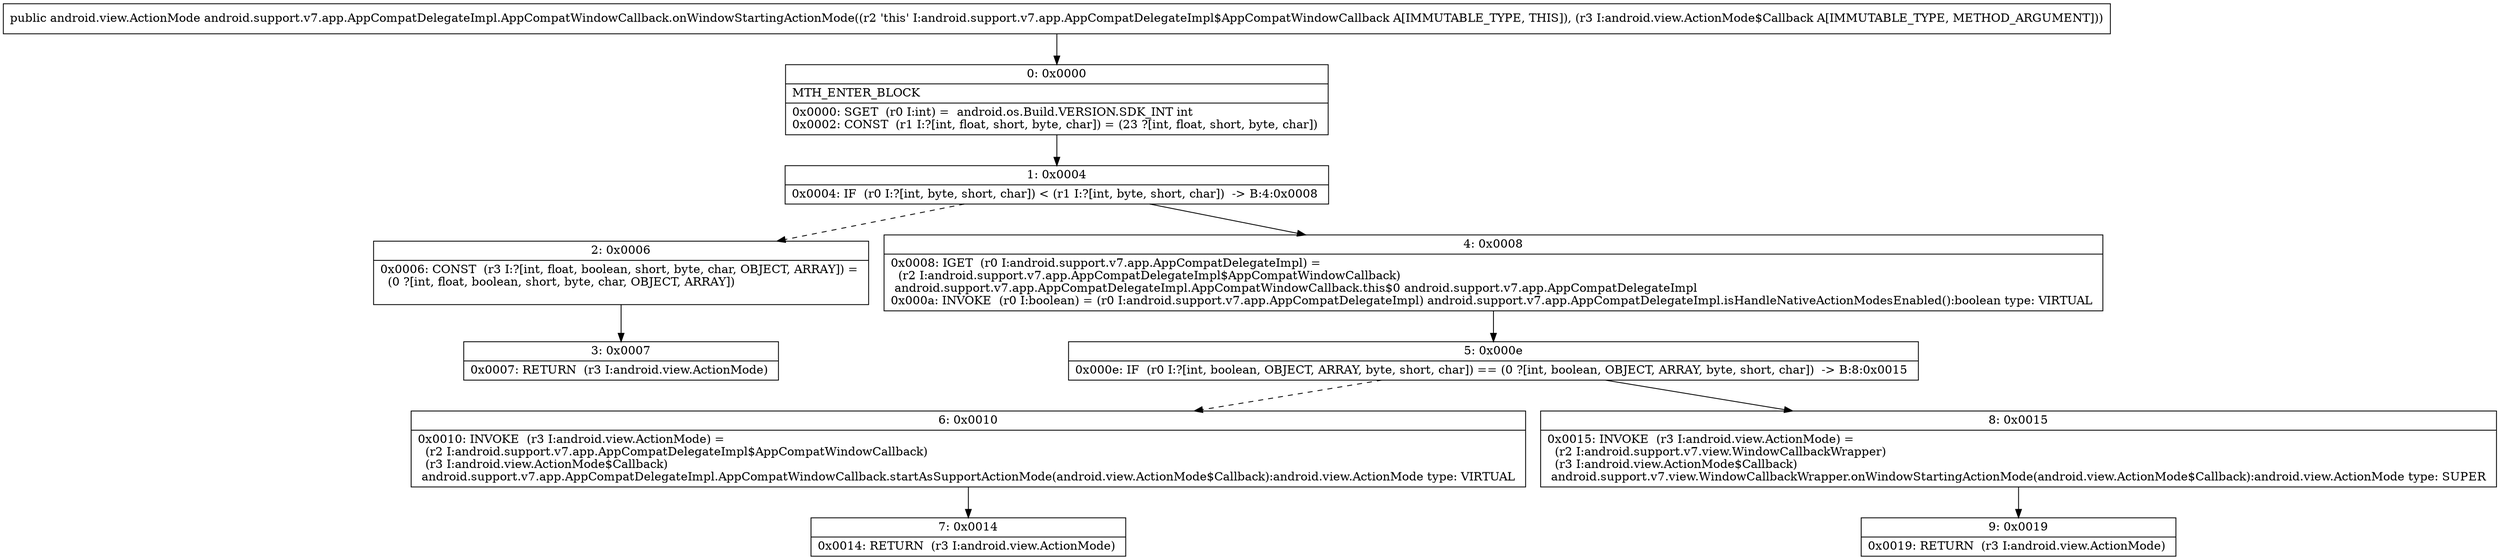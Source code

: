 digraph "CFG forandroid.support.v7.app.AppCompatDelegateImpl.AppCompatWindowCallback.onWindowStartingActionMode(Landroid\/view\/ActionMode$Callback;)Landroid\/view\/ActionMode;" {
Node_0 [shape=record,label="{0\:\ 0x0000|MTH_ENTER_BLOCK\l|0x0000: SGET  (r0 I:int) =  android.os.Build.VERSION.SDK_INT int \l0x0002: CONST  (r1 I:?[int, float, short, byte, char]) = (23 ?[int, float, short, byte, char]) \l}"];
Node_1 [shape=record,label="{1\:\ 0x0004|0x0004: IF  (r0 I:?[int, byte, short, char]) \< (r1 I:?[int, byte, short, char])  \-\> B:4:0x0008 \l}"];
Node_2 [shape=record,label="{2\:\ 0x0006|0x0006: CONST  (r3 I:?[int, float, boolean, short, byte, char, OBJECT, ARRAY]) = \l  (0 ?[int, float, boolean, short, byte, char, OBJECT, ARRAY])\l \l}"];
Node_3 [shape=record,label="{3\:\ 0x0007|0x0007: RETURN  (r3 I:android.view.ActionMode) \l}"];
Node_4 [shape=record,label="{4\:\ 0x0008|0x0008: IGET  (r0 I:android.support.v7.app.AppCompatDelegateImpl) = \l  (r2 I:android.support.v7.app.AppCompatDelegateImpl$AppCompatWindowCallback)\l android.support.v7.app.AppCompatDelegateImpl.AppCompatWindowCallback.this$0 android.support.v7.app.AppCompatDelegateImpl \l0x000a: INVOKE  (r0 I:boolean) = (r0 I:android.support.v7.app.AppCompatDelegateImpl) android.support.v7.app.AppCompatDelegateImpl.isHandleNativeActionModesEnabled():boolean type: VIRTUAL \l}"];
Node_5 [shape=record,label="{5\:\ 0x000e|0x000e: IF  (r0 I:?[int, boolean, OBJECT, ARRAY, byte, short, char]) == (0 ?[int, boolean, OBJECT, ARRAY, byte, short, char])  \-\> B:8:0x0015 \l}"];
Node_6 [shape=record,label="{6\:\ 0x0010|0x0010: INVOKE  (r3 I:android.view.ActionMode) = \l  (r2 I:android.support.v7.app.AppCompatDelegateImpl$AppCompatWindowCallback)\l  (r3 I:android.view.ActionMode$Callback)\l android.support.v7.app.AppCompatDelegateImpl.AppCompatWindowCallback.startAsSupportActionMode(android.view.ActionMode$Callback):android.view.ActionMode type: VIRTUAL \l}"];
Node_7 [shape=record,label="{7\:\ 0x0014|0x0014: RETURN  (r3 I:android.view.ActionMode) \l}"];
Node_8 [shape=record,label="{8\:\ 0x0015|0x0015: INVOKE  (r3 I:android.view.ActionMode) = \l  (r2 I:android.support.v7.view.WindowCallbackWrapper)\l  (r3 I:android.view.ActionMode$Callback)\l android.support.v7.view.WindowCallbackWrapper.onWindowStartingActionMode(android.view.ActionMode$Callback):android.view.ActionMode type: SUPER \l}"];
Node_9 [shape=record,label="{9\:\ 0x0019|0x0019: RETURN  (r3 I:android.view.ActionMode) \l}"];
MethodNode[shape=record,label="{public android.view.ActionMode android.support.v7.app.AppCompatDelegateImpl.AppCompatWindowCallback.onWindowStartingActionMode((r2 'this' I:android.support.v7.app.AppCompatDelegateImpl$AppCompatWindowCallback A[IMMUTABLE_TYPE, THIS]), (r3 I:android.view.ActionMode$Callback A[IMMUTABLE_TYPE, METHOD_ARGUMENT])) }"];
MethodNode -> Node_0;
Node_0 -> Node_1;
Node_1 -> Node_2[style=dashed];
Node_1 -> Node_4;
Node_2 -> Node_3;
Node_4 -> Node_5;
Node_5 -> Node_6[style=dashed];
Node_5 -> Node_8;
Node_6 -> Node_7;
Node_8 -> Node_9;
}


